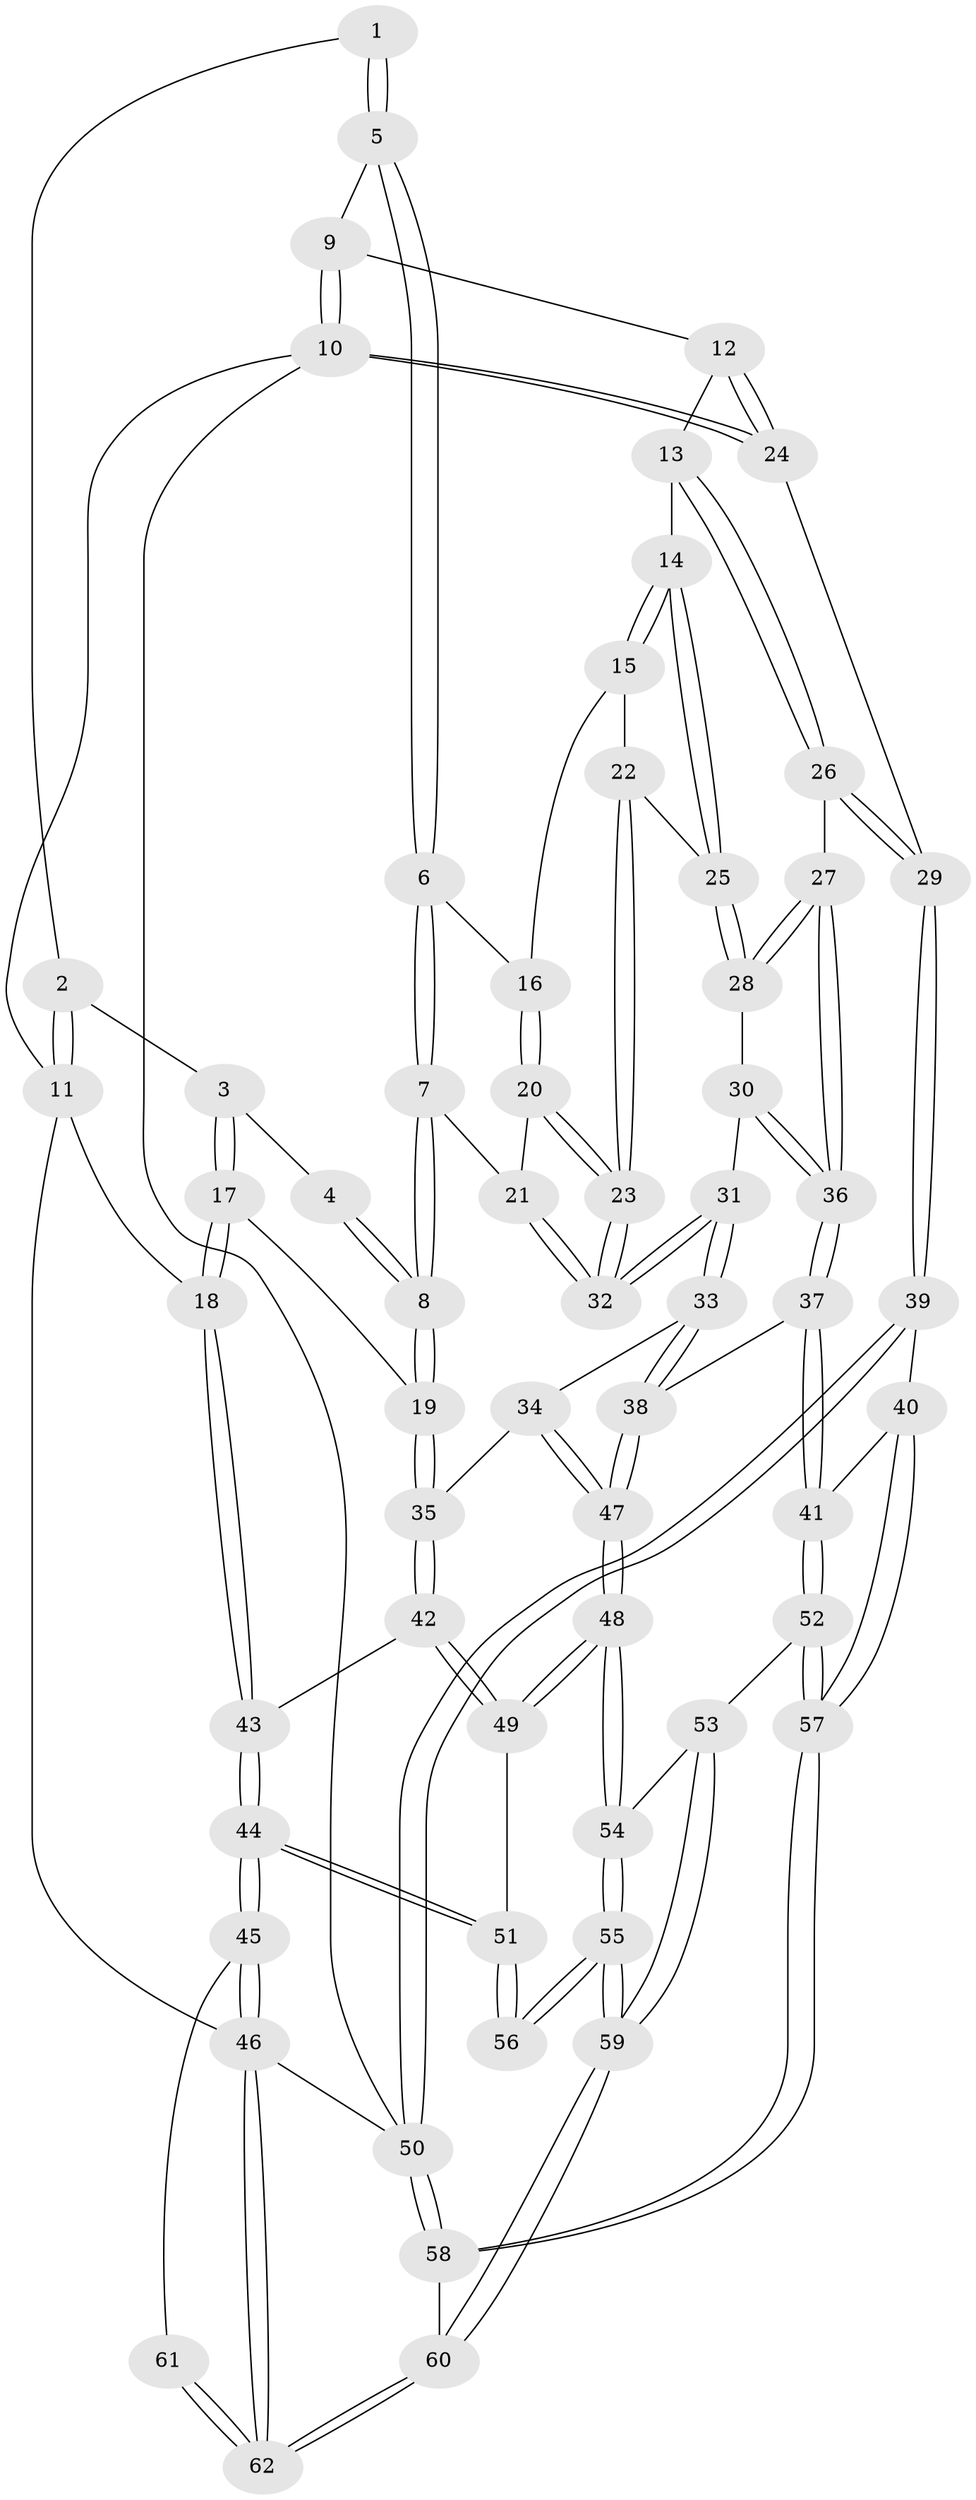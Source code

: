 // Generated by graph-tools (version 1.1) at 2025/27/03/09/25 03:27:04]
// undirected, 62 vertices, 152 edges
graph export_dot {
graph [start="1"]
  node [color=gray90,style=filled];
  1 [pos="+0.40460847822643975+0"];
  2 [pos="+0+0"];
  3 [pos="+0.12669022715080777+0.09688952369372385"];
  4 [pos="+0.16048027152885302+0.09012524889552631"];
  5 [pos="+0.41614825327589583+0"];
  6 [pos="+0.4218762699868556+0"];
  7 [pos="+0.34993108535519185+0.16039662762729207"];
  8 [pos="+0.31828158084180996+0.1990306563059"];
  9 [pos="+0.7974932588801303+0"];
  10 [pos="+1+0"];
  11 [pos="+0+0"];
  12 [pos="+0.8291969815739217+0.08356197687685882"];
  13 [pos="+0.8295987307220077+0.1079247359200667"];
  14 [pos="+0.769441390876206+0.13510256278644797"];
  15 [pos="+0.650938134375792+0.10308388123654376"];
  16 [pos="+0.5735352008582089+0.05701219594541489"];
  17 [pos="+0.07307017150519297+0.19562131536399177"];
  18 [pos="+0+0.22927356171392116"];
  19 [pos="+0.2734896350225787+0.2826345122900571"];
  20 [pos="+0.5571185014856394+0.15565082540807845"];
  21 [pos="+0.4037607541128119+0.18493459258156472"];
  22 [pos="+0.609536119158737+0.2151028450321368"];
  23 [pos="+0.5608008419641446+0.2486615906960294"];
  24 [pos="+1+0"];
  25 [pos="+0.7317928245492631+0.204390253496176"];
  26 [pos="+1+0.23937079054727792"];
  27 [pos="+0.7547539770326227+0.3544876456947469"];
  28 [pos="+0.7267674987515319+0.22900519490914392"];
  29 [pos="+1+0.28280322303677896"];
  30 [pos="+0.6118281763450661+0.29704319945407387"];
  31 [pos="+0.5535713523297517+0.27778253203618386"];
  32 [pos="+0.5513956462237676+0.2685455470736426"];
  33 [pos="+0.5180506858529205+0.3452523942065903"];
  34 [pos="+0.4290228139716644+0.41402472315756145"];
  35 [pos="+0.28006211765440175+0.3748099233968649"];
  36 [pos="+0.7237203799241236+0.4115814680156741"];
  37 [pos="+0.7188868554945863+0.48379677258060166"];
  38 [pos="+0.7012712834231999+0.48905635987819207"];
  39 [pos="+1+0.5223334009416798"];
  40 [pos="+0.943309189067526+0.5902251669567067"];
  41 [pos="+0.8349770400681374+0.5537078762735987"];
  42 [pos="+0.2526871690452541+0.4091589442215408"];
  43 [pos="+0+0.37774776573497926"];
  44 [pos="+0+0.6581949439245363"];
  45 [pos="+0+0.7723878211158619"];
  46 [pos="+0+1"];
  47 [pos="+0.5380782003905392+0.5859441809464201"];
  48 [pos="+0.5267734663580304+0.6183677150031648"];
  49 [pos="+0.22734809970907713+0.5515733314171214"];
  50 [pos="+1+1"];
  51 [pos="+0.21730731871423614+0.5705586772317558"];
  52 [pos="+0.6330575783126129+0.7490310374421988"];
  53 [pos="+0.6246716512436209+0.7441833471673998"];
  54 [pos="+0.5250622353470684+0.6629747391482154"];
  55 [pos="+0.3688360521547866+0.8030160407961773"];
  56 [pos="+0.279454295135653+0.7756909208396489"];
  57 [pos="+0.7912873997431343+0.9250333355991819"];
  58 [pos="+0.8086494622869269+1"];
  59 [pos="+0.445844484100768+0.9847039562405813"];
  60 [pos="+0.47441673617362623+1"];
  61 [pos="+0.2618927312740424+0.7857938484041019"];
  62 [pos="+0+1"];
  1 -- 2;
  1 -- 5;
  1 -- 5;
  2 -- 3;
  2 -- 11;
  2 -- 11;
  3 -- 4;
  3 -- 17;
  3 -- 17;
  4 -- 8;
  4 -- 8;
  5 -- 6;
  5 -- 6;
  5 -- 9;
  6 -- 7;
  6 -- 7;
  6 -- 16;
  7 -- 8;
  7 -- 8;
  7 -- 21;
  8 -- 19;
  8 -- 19;
  9 -- 10;
  9 -- 10;
  9 -- 12;
  10 -- 11;
  10 -- 24;
  10 -- 24;
  10 -- 50;
  11 -- 18;
  11 -- 46;
  12 -- 13;
  12 -- 24;
  12 -- 24;
  13 -- 14;
  13 -- 26;
  13 -- 26;
  14 -- 15;
  14 -- 15;
  14 -- 25;
  14 -- 25;
  15 -- 16;
  15 -- 22;
  16 -- 20;
  16 -- 20;
  17 -- 18;
  17 -- 18;
  17 -- 19;
  18 -- 43;
  18 -- 43;
  19 -- 35;
  19 -- 35;
  20 -- 21;
  20 -- 23;
  20 -- 23;
  21 -- 32;
  21 -- 32;
  22 -- 23;
  22 -- 23;
  22 -- 25;
  23 -- 32;
  23 -- 32;
  24 -- 29;
  25 -- 28;
  25 -- 28;
  26 -- 27;
  26 -- 29;
  26 -- 29;
  27 -- 28;
  27 -- 28;
  27 -- 36;
  27 -- 36;
  28 -- 30;
  29 -- 39;
  29 -- 39;
  30 -- 31;
  30 -- 36;
  30 -- 36;
  31 -- 32;
  31 -- 32;
  31 -- 33;
  31 -- 33;
  33 -- 34;
  33 -- 38;
  33 -- 38;
  34 -- 35;
  34 -- 47;
  34 -- 47;
  35 -- 42;
  35 -- 42;
  36 -- 37;
  36 -- 37;
  37 -- 38;
  37 -- 41;
  37 -- 41;
  38 -- 47;
  38 -- 47;
  39 -- 40;
  39 -- 50;
  39 -- 50;
  40 -- 41;
  40 -- 57;
  40 -- 57;
  41 -- 52;
  41 -- 52;
  42 -- 43;
  42 -- 49;
  42 -- 49;
  43 -- 44;
  43 -- 44;
  44 -- 45;
  44 -- 45;
  44 -- 51;
  44 -- 51;
  45 -- 46;
  45 -- 46;
  45 -- 61;
  46 -- 62;
  46 -- 62;
  46 -- 50;
  47 -- 48;
  47 -- 48;
  48 -- 49;
  48 -- 49;
  48 -- 54;
  48 -- 54;
  49 -- 51;
  50 -- 58;
  50 -- 58;
  51 -- 56;
  51 -- 56;
  52 -- 53;
  52 -- 57;
  52 -- 57;
  53 -- 54;
  53 -- 59;
  53 -- 59;
  54 -- 55;
  54 -- 55;
  55 -- 56;
  55 -- 56;
  55 -- 59;
  55 -- 59;
  57 -- 58;
  57 -- 58;
  58 -- 60;
  59 -- 60;
  59 -- 60;
  60 -- 62;
  60 -- 62;
  61 -- 62;
  61 -- 62;
}

